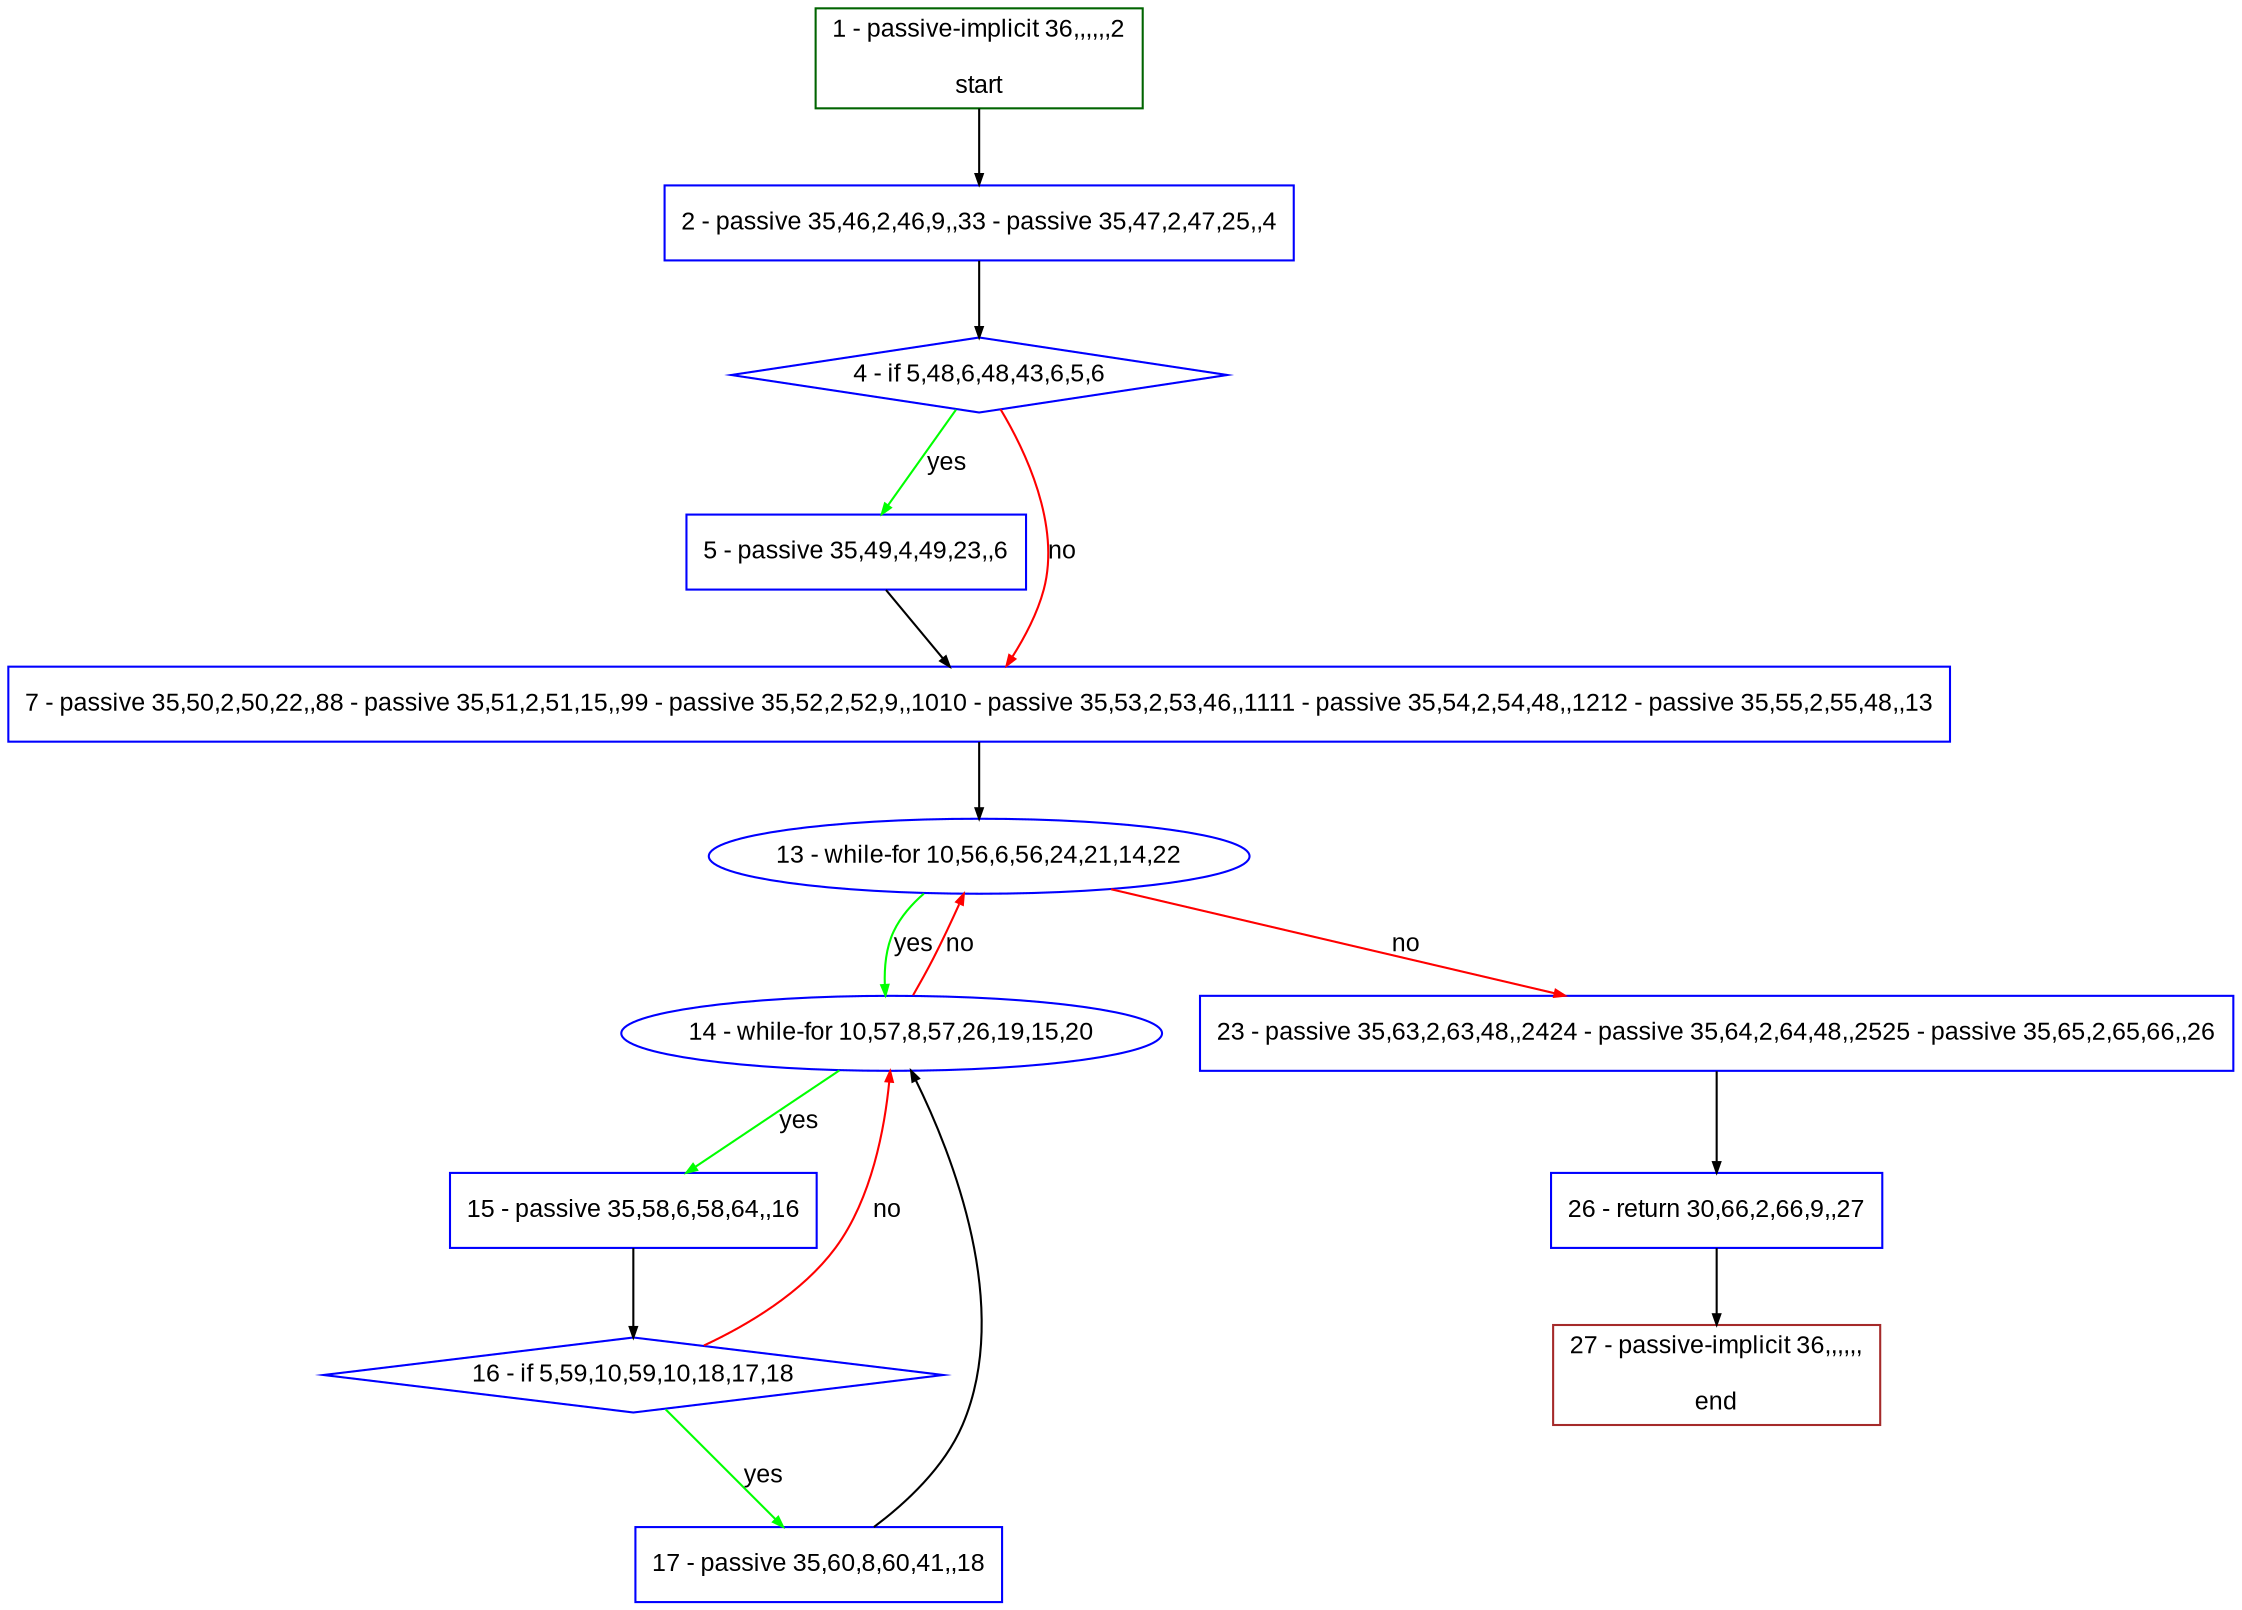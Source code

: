 digraph "" {
  graph [pack="true", label="", fontsize="12", packmode="clust", fontname="Arial", fillcolor="#FFFFCC", bgcolor="white", style="rounded,filled", compound="true"];
  node [node_initialized="no", label="", color="grey", fontsize="12", fillcolor="white", fontname="Arial", style="filled", shape="rectangle", compound="true", fixedsize="false"];
  edge [fontcolor="black", arrowhead="normal", arrowtail="none", arrowsize="0.5", ltail="", label="", color="black", fontsize="12", lhead="", fontname="Arial", dir="forward", compound="true"];
  __N1 [label="2 - passive 35,46,2,46,9,,33 - passive 35,47,2,47,25,,4", color="#0000ff", fillcolor="#ffffff", style="filled", shape="box"];
  __N2 [label="1 - passive-implicit 36,,,,,,2\n\nstart", color="#006400", fillcolor="#ffffff", style="filled", shape="box"];
  __N3 [label="4 - if 5,48,6,48,43,6,5,6", color="#0000ff", fillcolor="#ffffff", style="filled", shape="diamond"];
  __N4 [label="5 - passive 35,49,4,49,23,,6", color="#0000ff", fillcolor="#ffffff", style="filled", shape="box"];
  __N5 [label="7 - passive 35,50,2,50,22,,88 - passive 35,51,2,51,15,,99 - passive 35,52,2,52,9,,1010 - passive 35,53,2,53,46,,1111 - passive 35,54,2,54,48,,1212 - passive 35,55,2,55,48,,13", color="#0000ff", fillcolor="#ffffff", style="filled", shape="box"];
  __N6 [label="13 - while-for 10,56,6,56,24,21,14,22", color="#0000ff", fillcolor="#ffffff", style="filled", shape="oval"];
  __N7 [label="14 - while-for 10,57,8,57,26,19,15,20", color="#0000ff", fillcolor="#ffffff", style="filled", shape="oval"];
  __N8 [label="23 - passive 35,63,2,63,48,,2424 - passive 35,64,2,64,48,,2525 - passive 35,65,2,65,66,,26", color="#0000ff", fillcolor="#ffffff", style="filled", shape="box"];
  __N9 [label="15 - passive 35,58,6,58,64,,16", color="#0000ff", fillcolor="#ffffff", style="filled", shape="box"];
  __N10 [label="16 - if 5,59,10,59,10,18,17,18", color="#0000ff", fillcolor="#ffffff", style="filled", shape="diamond"];
  __N11 [label="17 - passive 35,60,8,60,41,,18", color="#0000ff", fillcolor="#ffffff", style="filled", shape="box"];
  __N12 [label="26 - return 30,66,2,66,9,,27", color="#0000ff", fillcolor="#ffffff", style="filled", shape="box"];
  __N13 [label="27 - passive-implicit 36,,,,,,\n\nend", color="#a52a2a", fillcolor="#ffffff", style="filled", shape="box"];
  __N2 -> __N1 [arrowhead="normal", arrowtail="none", color="#000000", label="", dir="forward"];
  __N1 -> __N3 [arrowhead="normal", arrowtail="none", color="#000000", label="", dir="forward"];
  __N3 -> __N4 [arrowhead="normal", arrowtail="none", color="#00ff00", label="yes", dir="forward"];
  __N3 -> __N5 [arrowhead="normal", arrowtail="none", color="#ff0000", label="no", dir="forward"];
  __N4 -> __N5 [arrowhead="normal", arrowtail="none", color="#000000", label="", dir="forward"];
  __N5 -> __N6 [arrowhead="normal", arrowtail="none", color="#000000", label="", dir="forward"];
  __N6 -> __N7 [arrowhead="normal", arrowtail="none", color="#00ff00", label="yes", dir="forward"];
  __N7 -> __N6 [arrowhead="normal", arrowtail="none", color="#ff0000", label="no", dir="forward"];
  __N6 -> __N8 [arrowhead="normal", arrowtail="none", color="#ff0000", label="no", dir="forward"];
  __N7 -> __N9 [arrowhead="normal", arrowtail="none", color="#00ff00", label="yes", dir="forward"];
  __N9 -> __N10 [arrowhead="normal", arrowtail="none", color="#000000", label="", dir="forward"];
  __N10 -> __N7 [arrowhead="normal", arrowtail="none", color="#ff0000", label="no", dir="forward"];
  __N10 -> __N11 [arrowhead="normal", arrowtail="none", color="#00ff00", label="yes", dir="forward"];
  __N11 -> __N7 [arrowhead="normal", arrowtail="none", color="#000000", label="", dir="forward"];
  __N8 -> __N12 [arrowhead="normal", arrowtail="none", color="#000000", label="", dir="forward"];
  __N12 -> __N13 [arrowhead="normal", arrowtail="none", color="#000000", label="", dir="forward"];
}
